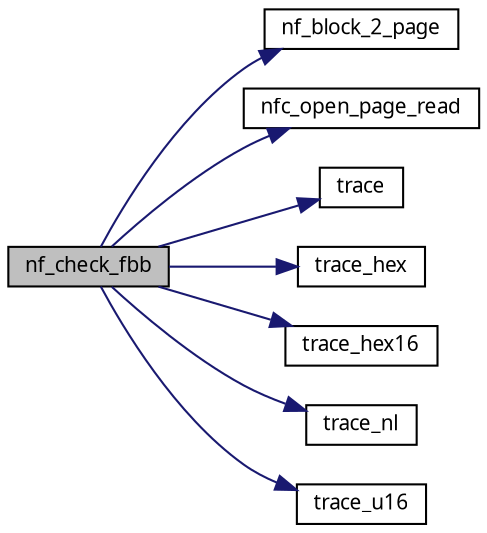 digraph G
{
  edge [fontname="FreeSans.ttf",fontsize=10,labelfontname="FreeSans.ttf",labelfontsize=10];
  node [fontname="FreeSans.ttf",fontsize=10,shape=record];
  rankdir=LR;
  Node1 [label="nf_check_fbb",height=0.2,width=0.4,color="black", fillcolor="grey75", style="filled" fontcolor="black"];
  Node1 -> Node2 [color="midnightblue",fontsize=10,style="solid",fontname="FreeSans.ttf"];
  Node2 [label="nf_block_2_page",height=0.2,width=0.4,color="black", fillcolor="white", style="filled",URL="$a00062.html#f713bee0ed464d2bfa6876cd9d4ef296"];
  Node1 -> Node3 [color="midnightblue",fontsize=10,style="solid",fontname="FreeSans.ttf"];
  Node3 [label="nfc_open_page_read",height=0.2,width=0.4,color="black", fillcolor="white", style="filled",URL="$a00060.html#a0a322a0237ff247248591adb2b10fab",tooltip="Opens a page for read."];
  Node1 -> Node4 [color="midnightblue",fontsize=10,style="solid",fontname="FreeSans.ttf"];
  Node4 [label="trace",height=0.2,width=0.4,color="black", fillcolor="white", style="filled",URL="$a00043.html#33937de27cd71c4dab3027caaae4fdf9",tooltip="Fonction used for send a texte on OCD/Serial Debug Interface."];
  Node1 -> Node5 [color="midnightblue",fontsize=10,style="solid",fontname="FreeSans.ttf"];
  Node5 [label="trace_hex",height=0.2,width=0.4,color="black", fillcolor="white", style="filled",URL="$a00043.html#bbfb5f9378070c8db4ea4fda3df5cce5",tooltip="Fonction used to display a byte value in the hex form on OCD/Serial Debug Interface..."];
  Node1 -> Node6 [color="midnightblue",fontsize=10,style="solid",fontname="FreeSans.ttf"];
  Node6 [label="trace_hex16",height=0.2,width=0.4,color="black", fillcolor="white", style="filled",URL="$a00043.html#b2fa7a964f1f12c6d41357ac95c452a9"];
  Node1 -> Node7 [color="midnightblue",fontsize=10,style="solid",fontname="FreeSans.ttf"];
  Node7 [label="trace_nl",height=0.2,width=0.4,color="black", fillcolor="white", style="filled",URL="$a00043.html#9b606c2b7ffbe1b46600f9719fc6caa6"];
  Node1 -> Node8 [color="midnightblue",fontsize=10,style="solid",fontname="FreeSans.ttf"];
  Node8 [label="trace_u16",height=0.2,width=0.4,color="black", fillcolor="white", style="filled",URL="$a00043.html#973a3432cf935c436606df801320b2f3",tooltip="Fonction used to display a 16-bit value in the decimal form on OCD/Serial Debug Interface..."];
}
